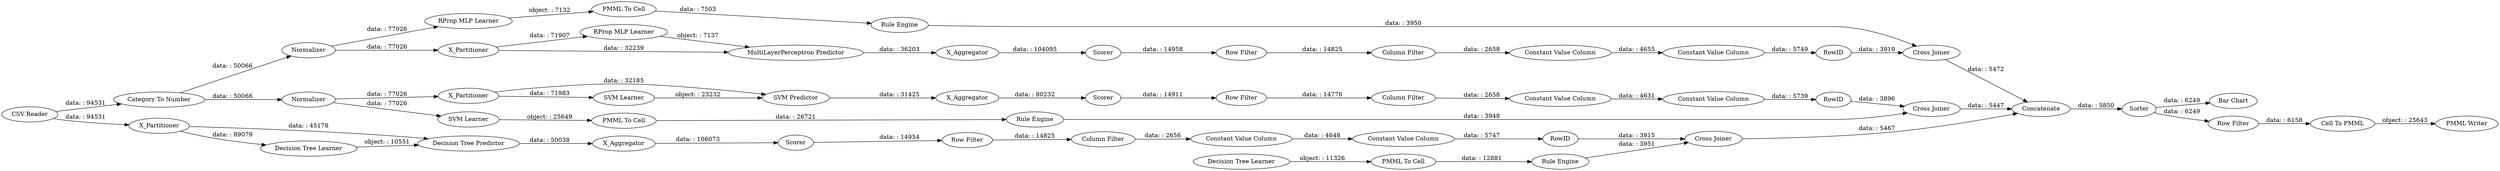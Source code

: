 digraph {
	"4132559879550105241_28" [label="PMML To Cell"]
	"2657489701162622315_292" [label="Constant Value Column"]
	"2657489701162622315_293" [label=RowID]
	"3691431412023778418_2" [label=X_Partitioner]
	"-5912555691334178073_31" [label="RProp MLP Learner"]
	"-3021381197679189164_292" [label="Constant Value Column"]
	"-337603565493346086_34" [label="Rule Engine"]
	"2657489701162622315_9" [label="Row Filter"]
	"-5912555691334178073_40" [label=Scorer]
	"-7418443339828900043_52" [label=Sorter]
	"-6401362051260992745_9" [label="Row Filter"]
	"-5912555691334178073_2" [label=X_Partitioner]
	"-5030174017170572334_39" [label=Scorer]
	"-5912555691334178073_38" [label="Cross Joiner"]
	"-4452260812062079535_34" [label="PMML To Cell"]
	"3691431412023778418_41" [label=Scorer]
	"3691431412023778418_39" [label="Cross Joiner"]
	"-4452260812062079535_35" [label="Rule Engine"]
	"3691431412023778418_40" [label=Normalizer]
	"-7418443339828900043_60" [label=Concatenate]
	"-7418443339828900043_54" [label="Cell To PMML"]
	"-7418443339828900043_59" [label="Bar Chart"]
	"-5030174017170572334_2" [label=X_Partitioner]
	"2657489701162622315_294" [label="Column Filter"]
	"-6401362051260992745_293" [label=RowID]
	"-3021381197679189164_294" [label="Column Filter"]
	"-5912555691334178073_39" [label=Normalizer]
	"-5912555691334178073_7" [label=X_Aggregator]
	"3691431412023778418_31" [label="SVM Learner"]
	"-6401362051260992745_290" [label="Constant Value Column"]
	"-6401362051260992745_294" [label="Column Filter"]
	"-337603565493346086_35" [label="RProp MLP Learner"]
	"-4452260812062079535_33" [label="SVM Learner"]
	"3691431412023778418_32" [label="SVM Predictor"]
	"-5030174017170572334_7" [label=X_Aggregator]
	"-337603565493346086_22" [label="PMML To Cell"]
	"4132559879550105241_33" [label="Decision Tree Learner"]
	"-6401362051260992745_292" [label="Constant Value Column"]
	"-5030174017170572334_31" [label="Decision Tree Learner"]
	"-5030174017170572334_32" [label="Decision Tree Predictor"]
	"-3021381197679189164_9" [label="Row Filter"]
	"-7418443339828900043_61" [label="PMML Writer"]
	"2657489701162622315_290" [label="Constant Value Column"]
	"-5912555691334178073_32" [label="MultiLayerPerceptron Predictor"]
	"-3021381197679189164_293" [label=RowID]
	"-7418443339828900043_58" [label="Category To Number"]
	"3691431412023778418_7" [label=X_Aggregator]
	"-3021381197679189164_290" [label="Constant Value Column"]
	"-5030174017170572334_38" [label="Cross Joiner"]
	"4132559879550105241_34" [label="Rule Engine"]
	"-7418443339828900043_53" [label="Row Filter"]
	"-7418443339828900043_62" [label="CSV Reader"]
	"-5030174017170572334_39" -> "-6401362051260992745_9" [label="data: : 14954"]
	"-7418443339828900043_58" -> "3691431412023778418_40" [label="data: : 50066"]
	"4132559879550105241_33" -> "4132559879550105241_28" [label="object: : 11326"]
	"-5912555691334178073_7" -> "-5912555691334178073_40" [label="data: : 104095"]
	"-6401362051260992745_9" -> "-6401362051260992745_294" [label="data: : 14825"]
	"-6401362051260992745_294" -> "-6401362051260992745_290" [label="data: : 2656"]
	"-5030174017170572334_31" -> "-5030174017170572334_32" [label="object: : 10551"]
	"-7418443339828900043_60" -> "-7418443339828900043_52" [label="data: : 5850"]
	"-5912555691334178073_31" -> "-5912555691334178073_32" [label="object: : 7137"]
	"-7418443339828900043_52" -> "-7418443339828900043_53" [label="data: : 6249"]
	"-6401362051260992745_290" -> "-6401362051260992745_292" [label="data: : 4648"]
	"-337603565493346086_34" -> "-5912555691334178073_38" [label="data: : 3950"]
	"2657489701162622315_293" -> "3691431412023778418_39" [label="data: : 3896"]
	"4132559879550105241_34" -> "-5030174017170572334_38" [label="data: : 3951"]
	"3691431412023778418_39" -> "-7418443339828900043_60" [label="data: : 5447"]
	"-6401362051260992745_292" -> "-6401362051260992745_293" [label="data: : 5747"]
	"-6401362051260992745_293" -> "-5030174017170572334_38" [label="data: : 3915"]
	"2657489701162622315_9" -> "2657489701162622315_294" [label="data: : 14776"]
	"-5030174017170572334_2" -> "-5030174017170572334_32" [label="data: : 45178"]
	"-4452260812062079535_34" -> "-4452260812062079535_35" [label="data: : 26721"]
	"-337603565493346086_22" -> "-337603565493346086_34" [label="data: : 7503"]
	"-5912555691334178073_32" -> "-5912555691334178073_7" [label="data: : 36203"]
	"-3021381197679189164_293" -> "-5912555691334178073_38" [label="data: : 3919"]
	"-5030174017170572334_2" -> "-5030174017170572334_31" [label="data: : 89079"]
	"-5030174017170572334_32" -> "-5030174017170572334_7" [label="data: : 50038"]
	"-5912555691334178073_40" -> "-3021381197679189164_9" [label="data: : 14958"]
	"2657489701162622315_290" -> "2657489701162622315_292" [label="data: : 4631"]
	"-7418443339828900043_52" -> "-7418443339828900043_59" [label="data: : 6249"]
	"-7418443339828900043_62" -> "-7418443339828900043_58" [label="data: : 94531"]
	"-5912555691334178073_39" -> "-337603565493346086_35" [label="data: : 77026"]
	"-5030174017170572334_7" -> "-5030174017170572334_39" [label="data: : 106073"]
	"-5912555691334178073_2" -> "-5912555691334178073_32" [label="data: : 32239"]
	"-3021381197679189164_290" -> "-3021381197679189164_292" [label="data: : 4655"]
	"2657489701162622315_294" -> "2657489701162622315_290" [label="data: : 2658"]
	"3691431412023778418_2" -> "3691431412023778418_31" [label="data: : 71983"]
	"-5912555691334178073_2" -> "-5912555691334178073_31" [label="data: : 71907"]
	"-7418443339828900043_53" -> "-7418443339828900043_54" [label="data: : 6158"]
	"-4452260812062079535_33" -> "-4452260812062079535_34" [label="object: : 25649"]
	"-7418443339828900043_58" -> "-5912555691334178073_39" [label="data: : 50066"]
	"-3021381197679189164_292" -> "-3021381197679189164_293" [label="data: : 5749"]
	"3691431412023778418_2" -> "3691431412023778418_32" [label="data: : 32185"]
	"-337603565493346086_35" -> "-337603565493346086_22" [label="object: : 7132"]
	"3691431412023778418_32" -> "3691431412023778418_7" [label="data: : 31425"]
	"2657489701162622315_292" -> "2657489701162622315_293" [label="data: : 5739"]
	"3691431412023778418_40" -> "-4452260812062079535_33" [label="data: : 77026"]
	"-5912555691334178073_39" -> "-5912555691334178073_2" [label="data: : 77026"]
	"3691431412023778418_7" -> "3691431412023778418_41" [label="data: : 80232"]
	"-5030174017170572334_38" -> "-7418443339828900043_60" [label="data: : 5467"]
	"-7418443339828900043_54" -> "-7418443339828900043_61" [label="object: : 25643"]
	"3691431412023778418_31" -> "3691431412023778418_32" [label="object: : 23232"]
	"-7418443339828900043_62" -> "-5030174017170572334_2" [label="data: : 94531"]
	"-5912555691334178073_38" -> "-7418443339828900043_60" [label="data: : 5472"]
	"4132559879550105241_28" -> "4132559879550105241_34" [label="data: : 12881"]
	"-3021381197679189164_9" -> "-3021381197679189164_294" [label="data: : 14825"]
	"3691431412023778418_40" -> "3691431412023778418_2" [label="data: : 77026"]
	"-4452260812062079535_35" -> "3691431412023778418_39" [label="data: : 3948"]
	"3691431412023778418_41" -> "2657489701162622315_9" [label="data: : 14911"]
	"-3021381197679189164_294" -> "-3021381197679189164_290" [label="data: : 2658"]
	rankdir=LR
}
